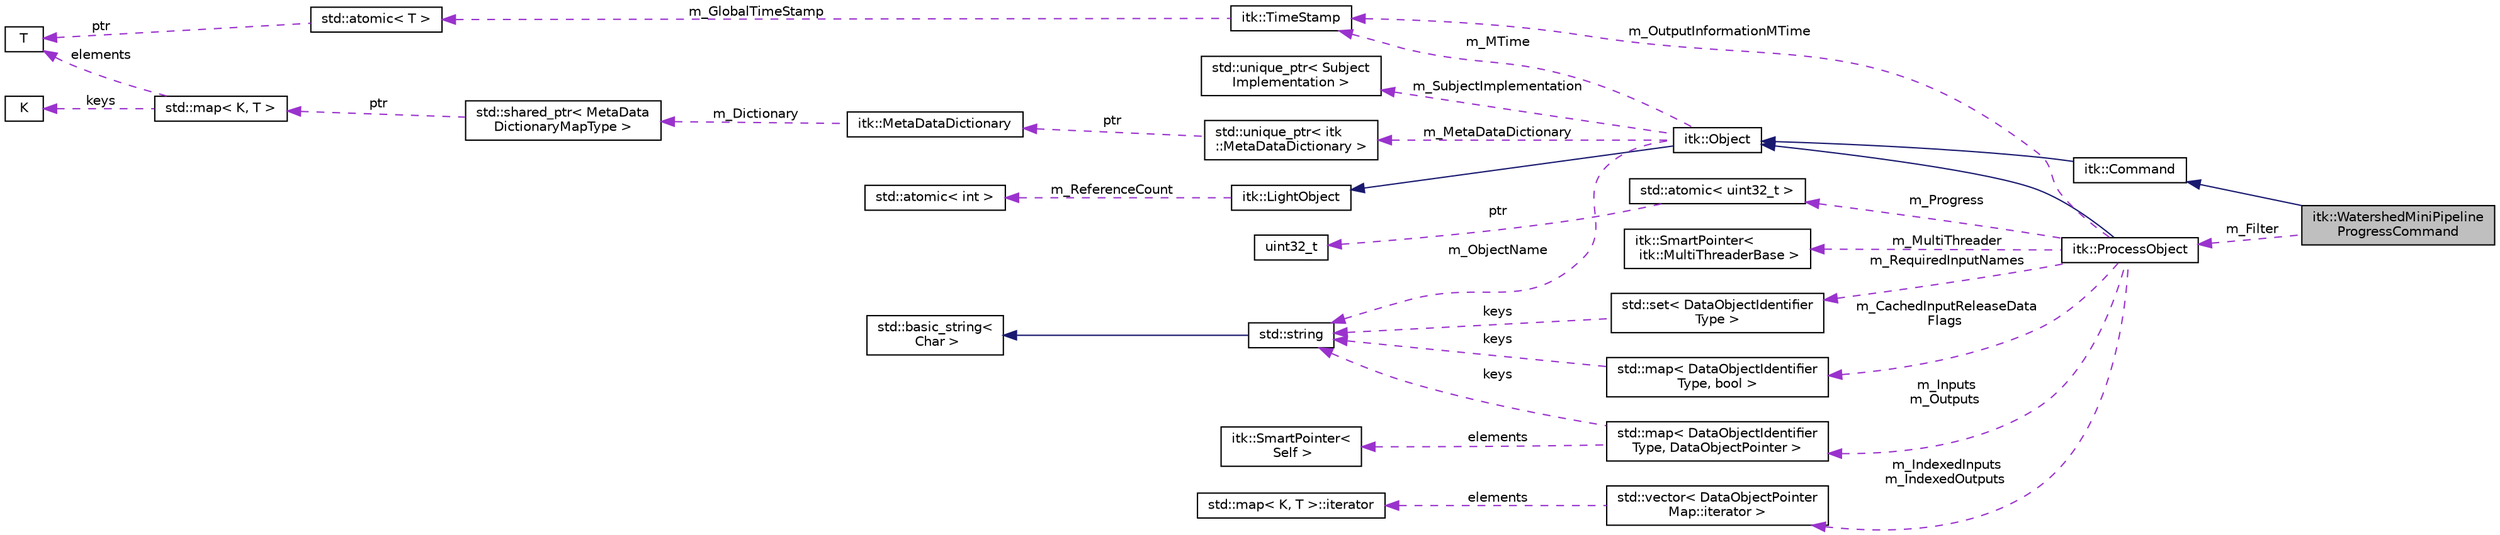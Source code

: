 digraph "itk::WatershedMiniPipelineProgressCommand"
{
 // LATEX_PDF_SIZE
  edge [fontname="Helvetica",fontsize="10",labelfontname="Helvetica",labelfontsize="10"];
  node [fontname="Helvetica",fontsize="10",shape=record];
  rankdir="LR";
  Node1 [label="itk::WatershedMiniPipeline\lProgressCommand",height=0.2,width=0.4,color="black", fillcolor="grey75", style="filled", fontcolor="black",tooltip=" "];
  Node2 -> Node1 [dir="back",color="midnightblue",fontsize="10",style="solid",fontname="Helvetica"];
  Node2 [label="itk::Command",height=0.2,width=0.4,color="black", fillcolor="white", style="filled",URL="$classitk_1_1Command.html",tooltip="Superclass for callback/observer methods."];
  Node3 -> Node2 [dir="back",color="midnightblue",fontsize="10",style="solid",fontname="Helvetica"];
  Node3 [label="itk::Object",height=0.2,width=0.4,color="black", fillcolor="white", style="filled",URL="$classitk_1_1Object.html",tooltip="Base class for most ITK classes."];
  Node4 -> Node3 [dir="back",color="midnightblue",fontsize="10",style="solid",fontname="Helvetica"];
  Node4 [label="itk::LightObject",height=0.2,width=0.4,color="black", fillcolor="white", style="filled",URL="$classitk_1_1LightObject.html",tooltip="Light weight base class for most itk classes."];
  Node5 -> Node4 [dir="back",color="darkorchid3",fontsize="10",style="dashed",label=" m_ReferenceCount" ,fontname="Helvetica"];
  Node5 [label="std::atomic\< int \>",height=0.2,width=0.4,color="black", fillcolor="white", style="filled",tooltip=" "];
  Node6 -> Node3 [dir="back",color="darkorchid3",fontsize="10",style="dashed",label=" m_MTime" ,fontname="Helvetica"];
  Node6 [label="itk::TimeStamp",height=0.2,width=0.4,color="black", fillcolor="white", style="filled",URL="$classitk_1_1TimeStamp.html",tooltip="Generate a unique, increasing time value."];
  Node7 -> Node6 [dir="back",color="darkorchid3",fontsize="10",style="dashed",label=" m_GlobalTimeStamp" ,fontname="Helvetica"];
  Node7 [label="std::atomic\< T \>",height=0.2,width=0.4,color="black", fillcolor="white", style="filled",tooltip=" "];
  Node8 -> Node7 [dir="back",color="darkorchid3",fontsize="10",style="dashed",label=" ptr" ,fontname="Helvetica"];
  Node8 [label="T",height=0.2,width=0.4,color="black", fillcolor="white", style="filled",tooltip=" "];
  Node9 -> Node3 [dir="back",color="darkorchid3",fontsize="10",style="dashed",label=" m_SubjectImplementation" ,fontname="Helvetica"];
  Node9 [label="std::unique_ptr\< Subject\lImplementation \>",height=0.2,width=0.4,color="black", fillcolor="white", style="filled",tooltip=" "];
  Node10 -> Node3 [dir="back",color="darkorchid3",fontsize="10",style="dashed",label=" m_MetaDataDictionary" ,fontname="Helvetica"];
  Node10 [label="std::unique_ptr\< itk\l::MetaDataDictionary \>",height=0.2,width=0.4,color="black", fillcolor="white", style="filled",tooltip=" "];
  Node11 -> Node10 [dir="back",color="darkorchid3",fontsize="10",style="dashed",label=" ptr" ,fontname="Helvetica"];
  Node11 [label="itk::MetaDataDictionary",height=0.2,width=0.4,color="black", fillcolor="white", style="filled",URL="$classitk_1_1MetaDataDictionary.html",tooltip="Provides a mechanism for storing a collection of arbitrary data types."];
  Node12 -> Node11 [dir="back",color="darkorchid3",fontsize="10",style="dashed",label=" m_Dictionary" ,fontname="Helvetica"];
  Node12 [label="std::shared_ptr\< MetaData\lDictionaryMapType \>",height=0.2,width=0.4,color="black", fillcolor="white", style="filled",tooltip=" "];
  Node13 -> Node12 [dir="back",color="darkorchid3",fontsize="10",style="dashed",label=" ptr" ,fontname="Helvetica"];
  Node13 [label="std::map\< K, T \>",height=0.2,width=0.4,color="black", fillcolor="white", style="filled",tooltip=" "];
  Node14 -> Node13 [dir="back",color="darkorchid3",fontsize="10",style="dashed",label=" keys" ,fontname="Helvetica"];
  Node14 [label="K",height=0.2,width=0.4,color="black", fillcolor="white", style="filled",tooltip=" "];
  Node8 -> Node13 [dir="back",color="darkorchid3",fontsize="10",style="dashed",label=" elements" ,fontname="Helvetica"];
  Node15 -> Node3 [dir="back",color="darkorchid3",fontsize="10",style="dashed",label=" m_ObjectName" ,fontname="Helvetica"];
  Node15 [label="std::string",height=0.2,width=0.4,color="black", fillcolor="white", style="filled",tooltip=" "];
  Node16 -> Node15 [dir="back",color="midnightblue",fontsize="10",style="solid",fontname="Helvetica"];
  Node16 [label="std::basic_string\<\l Char \>",height=0.2,width=0.4,color="black", fillcolor="white", style="filled",tooltip=" "];
  Node17 -> Node1 [dir="back",color="darkorchid3",fontsize="10",style="dashed",label=" m_Filter" ,fontname="Helvetica"];
  Node17 [label="itk::ProcessObject",height=0.2,width=0.4,color="black", fillcolor="white", style="filled",URL="$classitk_1_1ProcessObject.html",tooltip="The base class for all process objects (source, filters, mappers) in the Insight data processing pipe..."];
  Node3 -> Node17 [dir="back",color="midnightblue",fontsize="10",style="solid",fontname="Helvetica"];
  Node6 -> Node17 [dir="back",color="darkorchid3",fontsize="10",style="dashed",label=" m_OutputInformationMTime" ,fontname="Helvetica"];
  Node18 -> Node17 [dir="back",color="darkorchid3",fontsize="10",style="dashed",label=" m_Inputs\nm_Outputs" ,fontname="Helvetica"];
  Node18 [label="std::map\< DataObjectIdentifier\lType, DataObjectPointer \>",height=0.2,width=0.4,color="black", fillcolor="white", style="filled",tooltip=" "];
  Node15 -> Node18 [dir="back",color="darkorchid3",fontsize="10",style="dashed",label=" keys" ,fontname="Helvetica"];
  Node19 -> Node18 [dir="back",color="darkorchid3",fontsize="10",style="dashed",label=" elements" ,fontname="Helvetica"];
  Node19 [label="itk::SmartPointer\<\l Self \>",height=0.2,width=0.4,color="black", fillcolor="white", style="filled",URL="$classitk_1_1SmartPointer.html",tooltip=" "];
  Node20 -> Node17 [dir="back",color="darkorchid3",fontsize="10",style="dashed",label=" m_IndexedInputs\nm_IndexedOutputs" ,fontname="Helvetica"];
  Node20 [label="std::vector\< DataObjectPointer\lMap::iterator \>",height=0.2,width=0.4,color="black", fillcolor="white", style="filled",tooltip=" "];
  Node21 -> Node20 [dir="back",color="darkorchid3",fontsize="10",style="dashed",label=" elements" ,fontname="Helvetica"];
  Node21 [label="std::map\< K, T \>::iterator",height=0.2,width=0.4,color="black", fillcolor="white", style="filled",tooltip=" "];
  Node22 -> Node17 [dir="back",color="darkorchid3",fontsize="10",style="dashed",label=" m_CachedInputReleaseData\lFlags" ,fontname="Helvetica"];
  Node22 [label="std::map\< DataObjectIdentifier\lType, bool \>",height=0.2,width=0.4,color="black", fillcolor="white", style="filled",tooltip=" "];
  Node15 -> Node22 [dir="back",color="darkorchid3",fontsize="10",style="dashed",label=" keys" ,fontname="Helvetica"];
  Node23 -> Node17 [dir="back",color="darkorchid3",fontsize="10",style="dashed",label=" m_RequiredInputNames" ,fontname="Helvetica"];
  Node23 [label="std::set\< DataObjectIdentifier\lType \>",height=0.2,width=0.4,color="black", fillcolor="white", style="filled",tooltip=" "];
  Node15 -> Node23 [dir="back",color="darkorchid3",fontsize="10",style="dashed",label=" keys" ,fontname="Helvetica"];
  Node24 -> Node17 [dir="back",color="darkorchid3",fontsize="10",style="dashed",label=" m_Progress" ,fontname="Helvetica"];
  Node24 [label="std::atomic\< uint32_t \>",height=0.2,width=0.4,color="black", fillcolor="white", style="filled",tooltip=" "];
  Node25 -> Node24 [dir="back",color="darkorchid3",fontsize="10",style="dashed",label=" ptr" ,fontname="Helvetica"];
  Node25 [label="uint32_t",height=0.2,width=0.4,color="black", fillcolor="white", style="filled",tooltip=" "];
  Node26 -> Node17 [dir="back",color="darkorchid3",fontsize="10",style="dashed",label=" m_MultiThreader" ,fontname="Helvetica"];
  Node26 [label="itk::SmartPointer\<\l itk::MultiThreaderBase \>",height=0.2,width=0.4,color="black", fillcolor="white", style="filled",URL="$classitk_1_1SmartPointer.html",tooltip=" "];
}

